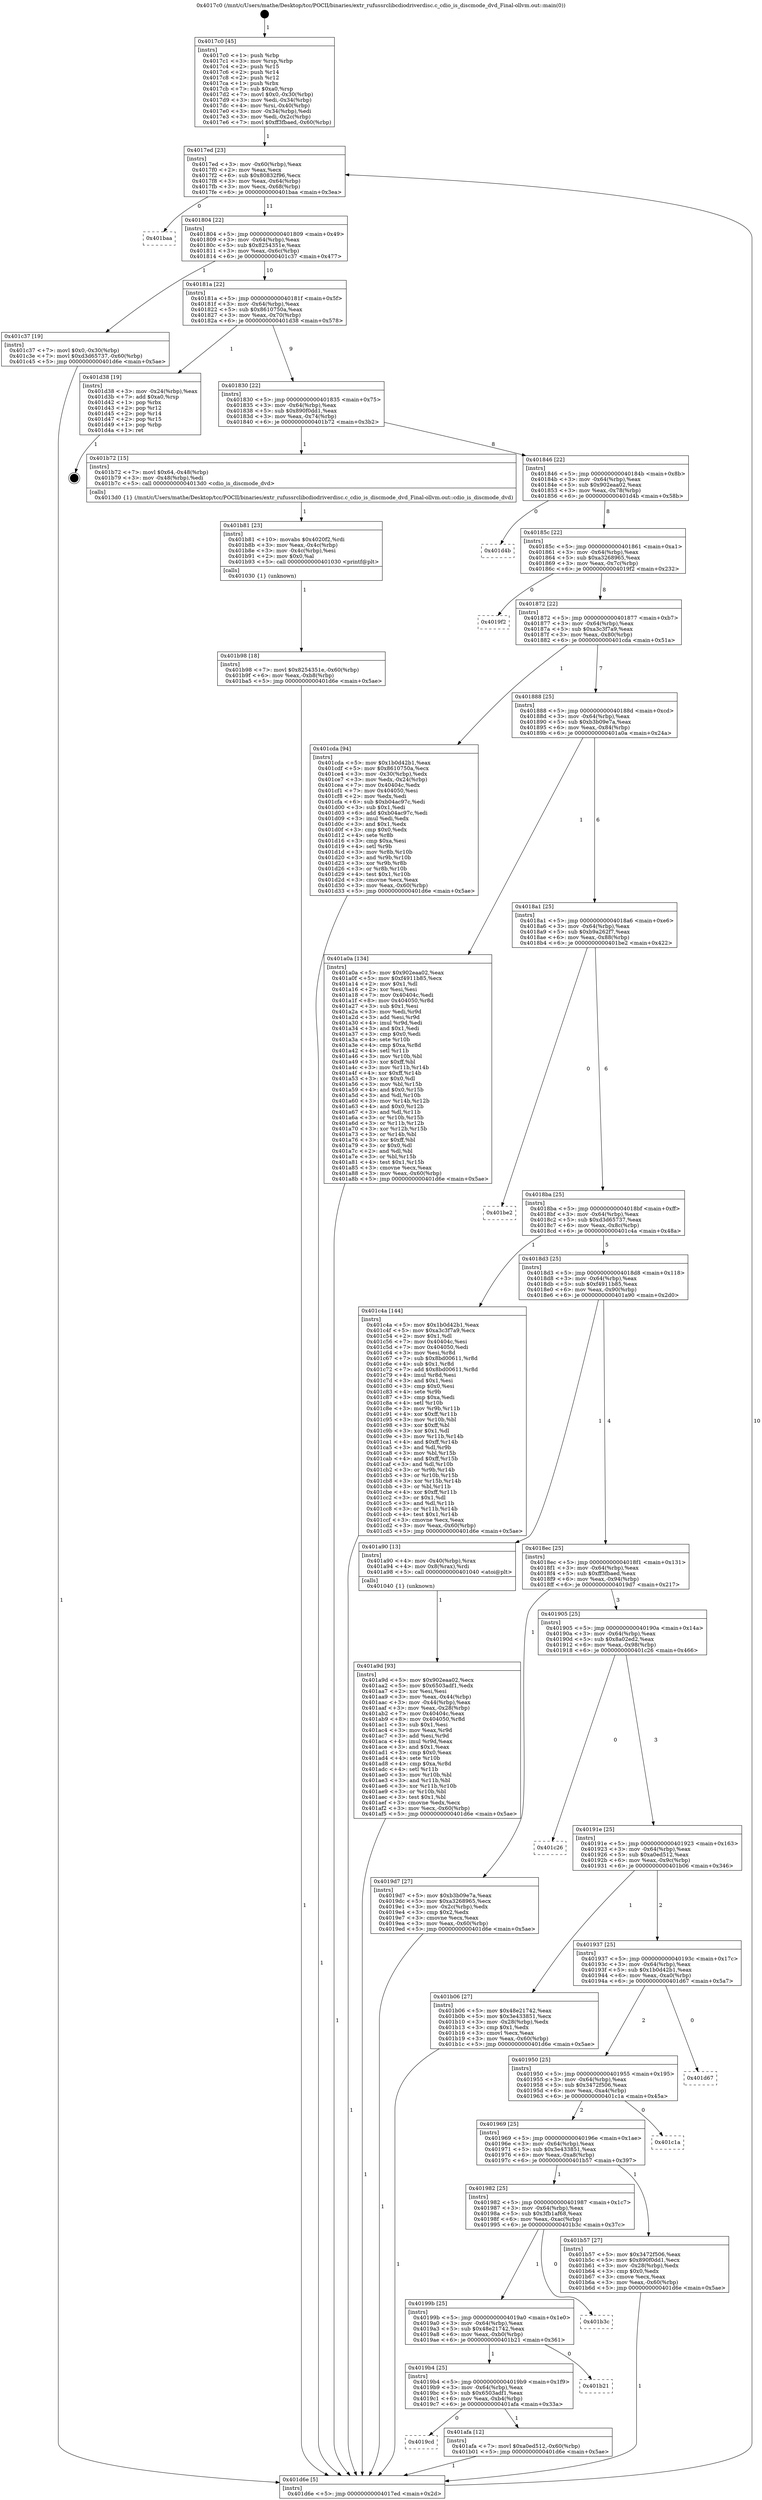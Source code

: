 digraph "0x4017c0" {
  label = "0x4017c0 (/mnt/c/Users/mathe/Desktop/tcc/POCII/binaries/extr_rufussrclibcdiodriverdisc.c_cdio_is_discmode_dvd_Final-ollvm.out::main(0))"
  labelloc = "t"
  node[shape=record]

  Entry [label="",width=0.3,height=0.3,shape=circle,fillcolor=black,style=filled]
  "0x4017ed" [label="{
     0x4017ed [23]\l
     | [instrs]\l
     &nbsp;&nbsp;0x4017ed \<+3\>: mov -0x60(%rbp),%eax\l
     &nbsp;&nbsp;0x4017f0 \<+2\>: mov %eax,%ecx\l
     &nbsp;&nbsp;0x4017f2 \<+6\>: sub $0x80832f96,%ecx\l
     &nbsp;&nbsp;0x4017f8 \<+3\>: mov %eax,-0x64(%rbp)\l
     &nbsp;&nbsp;0x4017fb \<+3\>: mov %ecx,-0x68(%rbp)\l
     &nbsp;&nbsp;0x4017fe \<+6\>: je 0000000000401baa \<main+0x3ea\>\l
  }"]
  "0x401baa" [label="{
     0x401baa\l
  }", style=dashed]
  "0x401804" [label="{
     0x401804 [22]\l
     | [instrs]\l
     &nbsp;&nbsp;0x401804 \<+5\>: jmp 0000000000401809 \<main+0x49\>\l
     &nbsp;&nbsp;0x401809 \<+3\>: mov -0x64(%rbp),%eax\l
     &nbsp;&nbsp;0x40180c \<+5\>: sub $0x8254351e,%eax\l
     &nbsp;&nbsp;0x401811 \<+3\>: mov %eax,-0x6c(%rbp)\l
     &nbsp;&nbsp;0x401814 \<+6\>: je 0000000000401c37 \<main+0x477\>\l
  }"]
  Exit [label="",width=0.3,height=0.3,shape=circle,fillcolor=black,style=filled,peripheries=2]
  "0x401c37" [label="{
     0x401c37 [19]\l
     | [instrs]\l
     &nbsp;&nbsp;0x401c37 \<+7\>: movl $0x0,-0x30(%rbp)\l
     &nbsp;&nbsp;0x401c3e \<+7\>: movl $0xd3d65737,-0x60(%rbp)\l
     &nbsp;&nbsp;0x401c45 \<+5\>: jmp 0000000000401d6e \<main+0x5ae\>\l
  }"]
  "0x40181a" [label="{
     0x40181a [22]\l
     | [instrs]\l
     &nbsp;&nbsp;0x40181a \<+5\>: jmp 000000000040181f \<main+0x5f\>\l
     &nbsp;&nbsp;0x40181f \<+3\>: mov -0x64(%rbp),%eax\l
     &nbsp;&nbsp;0x401822 \<+5\>: sub $0x8610750a,%eax\l
     &nbsp;&nbsp;0x401827 \<+3\>: mov %eax,-0x70(%rbp)\l
     &nbsp;&nbsp;0x40182a \<+6\>: je 0000000000401d38 \<main+0x578\>\l
  }"]
  "0x401b98" [label="{
     0x401b98 [18]\l
     | [instrs]\l
     &nbsp;&nbsp;0x401b98 \<+7\>: movl $0x8254351e,-0x60(%rbp)\l
     &nbsp;&nbsp;0x401b9f \<+6\>: mov %eax,-0xb8(%rbp)\l
     &nbsp;&nbsp;0x401ba5 \<+5\>: jmp 0000000000401d6e \<main+0x5ae\>\l
  }"]
  "0x401d38" [label="{
     0x401d38 [19]\l
     | [instrs]\l
     &nbsp;&nbsp;0x401d38 \<+3\>: mov -0x24(%rbp),%eax\l
     &nbsp;&nbsp;0x401d3b \<+7\>: add $0xa0,%rsp\l
     &nbsp;&nbsp;0x401d42 \<+1\>: pop %rbx\l
     &nbsp;&nbsp;0x401d43 \<+2\>: pop %r12\l
     &nbsp;&nbsp;0x401d45 \<+2\>: pop %r14\l
     &nbsp;&nbsp;0x401d47 \<+2\>: pop %r15\l
     &nbsp;&nbsp;0x401d49 \<+1\>: pop %rbp\l
     &nbsp;&nbsp;0x401d4a \<+1\>: ret\l
  }"]
  "0x401830" [label="{
     0x401830 [22]\l
     | [instrs]\l
     &nbsp;&nbsp;0x401830 \<+5\>: jmp 0000000000401835 \<main+0x75\>\l
     &nbsp;&nbsp;0x401835 \<+3\>: mov -0x64(%rbp),%eax\l
     &nbsp;&nbsp;0x401838 \<+5\>: sub $0x890f0dd1,%eax\l
     &nbsp;&nbsp;0x40183d \<+3\>: mov %eax,-0x74(%rbp)\l
     &nbsp;&nbsp;0x401840 \<+6\>: je 0000000000401b72 \<main+0x3b2\>\l
  }"]
  "0x401b81" [label="{
     0x401b81 [23]\l
     | [instrs]\l
     &nbsp;&nbsp;0x401b81 \<+10\>: movabs $0x4020f2,%rdi\l
     &nbsp;&nbsp;0x401b8b \<+3\>: mov %eax,-0x4c(%rbp)\l
     &nbsp;&nbsp;0x401b8e \<+3\>: mov -0x4c(%rbp),%esi\l
     &nbsp;&nbsp;0x401b91 \<+2\>: mov $0x0,%al\l
     &nbsp;&nbsp;0x401b93 \<+5\>: call 0000000000401030 \<printf@plt\>\l
     | [calls]\l
     &nbsp;&nbsp;0x401030 \{1\} (unknown)\l
  }"]
  "0x401b72" [label="{
     0x401b72 [15]\l
     | [instrs]\l
     &nbsp;&nbsp;0x401b72 \<+7\>: movl $0x64,-0x48(%rbp)\l
     &nbsp;&nbsp;0x401b79 \<+3\>: mov -0x48(%rbp),%edi\l
     &nbsp;&nbsp;0x401b7c \<+5\>: call 00000000004013d0 \<cdio_is_discmode_dvd\>\l
     | [calls]\l
     &nbsp;&nbsp;0x4013d0 \{1\} (/mnt/c/Users/mathe/Desktop/tcc/POCII/binaries/extr_rufussrclibcdiodriverdisc.c_cdio_is_discmode_dvd_Final-ollvm.out::cdio_is_discmode_dvd)\l
  }"]
  "0x401846" [label="{
     0x401846 [22]\l
     | [instrs]\l
     &nbsp;&nbsp;0x401846 \<+5\>: jmp 000000000040184b \<main+0x8b\>\l
     &nbsp;&nbsp;0x40184b \<+3\>: mov -0x64(%rbp),%eax\l
     &nbsp;&nbsp;0x40184e \<+5\>: sub $0x902eaa02,%eax\l
     &nbsp;&nbsp;0x401853 \<+3\>: mov %eax,-0x78(%rbp)\l
     &nbsp;&nbsp;0x401856 \<+6\>: je 0000000000401d4b \<main+0x58b\>\l
  }"]
  "0x4019cd" [label="{
     0x4019cd\l
  }", style=dashed]
  "0x401d4b" [label="{
     0x401d4b\l
  }", style=dashed]
  "0x40185c" [label="{
     0x40185c [22]\l
     | [instrs]\l
     &nbsp;&nbsp;0x40185c \<+5\>: jmp 0000000000401861 \<main+0xa1\>\l
     &nbsp;&nbsp;0x401861 \<+3\>: mov -0x64(%rbp),%eax\l
     &nbsp;&nbsp;0x401864 \<+5\>: sub $0xa3268965,%eax\l
     &nbsp;&nbsp;0x401869 \<+3\>: mov %eax,-0x7c(%rbp)\l
     &nbsp;&nbsp;0x40186c \<+6\>: je 00000000004019f2 \<main+0x232\>\l
  }"]
  "0x401afa" [label="{
     0x401afa [12]\l
     | [instrs]\l
     &nbsp;&nbsp;0x401afa \<+7\>: movl $0xa0ed512,-0x60(%rbp)\l
     &nbsp;&nbsp;0x401b01 \<+5\>: jmp 0000000000401d6e \<main+0x5ae\>\l
  }"]
  "0x4019f2" [label="{
     0x4019f2\l
  }", style=dashed]
  "0x401872" [label="{
     0x401872 [22]\l
     | [instrs]\l
     &nbsp;&nbsp;0x401872 \<+5\>: jmp 0000000000401877 \<main+0xb7\>\l
     &nbsp;&nbsp;0x401877 \<+3\>: mov -0x64(%rbp),%eax\l
     &nbsp;&nbsp;0x40187a \<+5\>: sub $0xa3c3f7a9,%eax\l
     &nbsp;&nbsp;0x40187f \<+3\>: mov %eax,-0x80(%rbp)\l
     &nbsp;&nbsp;0x401882 \<+6\>: je 0000000000401cda \<main+0x51a\>\l
  }"]
  "0x4019b4" [label="{
     0x4019b4 [25]\l
     | [instrs]\l
     &nbsp;&nbsp;0x4019b4 \<+5\>: jmp 00000000004019b9 \<main+0x1f9\>\l
     &nbsp;&nbsp;0x4019b9 \<+3\>: mov -0x64(%rbp),%eax\l
     &nbsp;&nbsp;0x4019bc \<+5\>: sub $0x6503adf1,%eax\l
     &nbsp;&nbsp;0x4019c1 \<+6\>: mov %eax,-0xb4(%rbp)\l
     &nbsp;&nbsp;0x4019c7 \<+6\>: je 0000000000401afa \<main+0x33a\>\l
  }"]
  "0x401cda" [label="{
     0x401cda [94]\l
     | [instrs]\l
     &nbsp;&nbsp;0x401cda \<+5\>: mov $0x1b0d42b1,%eax\l
     &nbsp;&nbsp;0x401cdf \<+5\>: mov $0x8610750a,%ecx\l
     &nbsp;&nbsp;0x401ce4 \<+3\>: mov -0x30(%rbp),%edx\l
     &nbsp;&nbsp;0x401ce7 \<+3\>: mov %edx,-0x24(%rbp)\l
     &nbsp;&nbsp;0x401cea \<+7\>: mov 0x40404c,%edx\l
     &nbsp;&nbsp;0x401cf1 \<+7\>: mov 0x404050,%esi\l
     &nbsp;&nbsp;0x401cf8 \<+2\>: mov %edx,%edi\l
     &nbsp;&nbsp;0x401cfa \<+6\>: sub $0xb04ac97c,%edi\l
     &nbsp;&nbsp;0x401d00 \<+3\>: sub $0x1,%edi\l
     &nbsp;&nbsp;0x401d03 \<+6\>: add $0xb04ac97c,%edi\l
     &nbsp;&nbsp;0x401d09 \<+3\>: imul %edi,%edx\l
     &nbsp;&nbsp;0x401d0c \<+3\>: and $0x1,%edx\l
     &nbsp;&nbsp;0x401d0f \<+3\>: cmp $0x0,%edx\l
     &nbsp;&nbsp;0x401d12 \<+4\>: sete %r8b\l
     &nbsp;&nbsp;0x401d16 \<+3\>: cmp $0xa,%esi\l
     &nbsp;&nbsp;0x401d19 \<+4\>: setl %r9b\l
     &nbsp;&nbsp;0x401d1d \<+3\>: mov %r8b,%r10b\l
     &nbsp;&nbsp;0x401d20 \<+3\>: and %r9b,%r10b\l
     &nbsp;&nbsp;0x401d23 \<+3\>: xor %r9b,%r8b\l
     &nbsp;&nbsp;0x401d26 \<+3\>: or %r8b,%r10b\l
     &nbsp;&nbsp;0x401d29 \<+4\>: test $0x1,%r10b\l
     &nbsp;&nbsp;0x401d2d \<+3\>: cmovne %ecx,%eax\l
     &nbsp;&nbsp;0x401d30 \<+3\>: mov %eax,-0x60(%rbp)\l
     &nbsp;&nbsp;0x401d33 \<+5\>: jmp 0000000000401d6e \<main+0x5ae\>\l
  }"]
  "0x401888" [label="{
     0x401888 [25]\l
     | [instrs]\l
     &nbsp;&nbsp;0x401888 \<+5\>: jmp 000000000040188d \<main+0xcd\>\l
     &nbsp;&nbsp;0x40188d \<+3\>: mov -0x64(%rbp),%eax\l
     &nbsp;&nbsp;0x401890 \<+5\>: sub $0xb3b09e7a,%eax\l
     &nbsp;&nbsp;0x401895 \<+6\>: mov %eax,-0x84(%rbp)\l
     &nbsp;&nbsp;0x40189b \<+6\>: je 0000000000401a0a \<main+0x24a\>\l
  }"]
  "0x401b21" [label="{
     0x401b21\l
  }", style=dashed]
  "0x401a0a" [label="{
     0x401a0a [134]\l
     | [instrs]\l
     &nbsp;&nbsp;0x401a0a \<+5\>: mov $0x902eaa02,%eax\l
     &nbsp;&nbsp;0x401a0f \<+5\>: mov $0xf4911b85,%ecx\l
     &nbsp;&nbsp;0x401a14 \<+2\>: mov $0x1,%dl\l
     &nbsp;&nbsp;0x401a16 \<+2\>: xor %esi,%esi\l
     &nbsp;&nbsp;0x401a18 \<+7\>: mov 0x40404c,%edi\l
     &nbsp;&nbsp;0x401a1f \<+8\>: mov 0x404050,%r8d\l
     &nbsp;&nbsp;0x401a27 \<+3\>: sub $0x1,%esi\l
     &nbsp;&nbsp;0x401a2a \<+3\>: mov %edi,%r9d\l
     &nbsp;&nbsp;0x401a2d \<+3\>: add %esi,%r9d\l
     &nbsp;&nbsp;0x401a30 \<+4\>: imul %r9d,%edi\l
     &nbsp;&nbsp;0x401a34 \<+3\>: and $0x1,%edi\l
     &nbsp;&nbsp;0x401a37 \<+3\>: cmp $0x0,%edi\l
     &nbsp;&nbsp;0x401a3a \<+4\>: sete %r10b\l
     &nbsp;&nbsp;0x401a3e \<+4\>: cmp $0xa,%r8d\l
     &nbsp;&nbsp;0x401a42 \<+4\>: setl %r11b\l
     &nbsp;&nbsp;0x401a46 \<+3\>: mov %r10b,%bl\l
     &nbsp;&nbsp;0x401a49 \<+3\>: xor $0xff,%bl\l
     &nbsp;&nbsp;0x401a4c \<+3\>: mov %r11b,%r14b\l
     &nbsp;&nbsp;0x401a4f \<+4\>: xor $0xff,%r14b\l
     &nbsp;&nbsp;0x401a53 \<+3\>: xor $0x0,%dl\l
     &nbsp;&nbsp;0x401a56 \<+3\>: mov %bl,%r15b\l
     &nbsp;&nbsp;0x401a59 \<+4\>: and $0x0,%r15b\l
     &nbsp;&nbsp;0x401a5d \<+3\>: and %dl,%r10b\l
     &nbsp;&nbsp;0x401a60 \<+3\>: mov %r14b,%r12b\l
     &nbsp;&nbsp;0x401a63 \<+4\>: and $0x0,%r12b\l
     &nbsp;&nbsp;0x401a67 \<+3\>: and %dl,%r11b\l
     &nbsp;&nbsp;0x401a6a \<+3\>: or %r10b,%r15b\l
     &nbsp;&nbsp;0x401a6d \<+3\>: or %r11b,%r12b\l
     &nbsp;&nbsp;0x401a70 \<+3\>: xor %r12b,%r15b\l
     &nbsp;&nbsp;0x401a73 \<+3\>: or %r14b,%bl\l
     &nbsp;&nbsp;0x401a76 \<+3\>: xor $0xff,%bl\l
     &nbsp;&nbsp;0x401a79 \<+3\>: or $0x0,%dl\l
     &nbsp;&nbsp;0x401a7c \<+2\>: and %dl,%bl\l
     &nbsp;&nbsp;0x401a7e \<+3\>: or %bl,%r15b\l
     &nbsp;&nbsp;0x401a81 \<+4\>: test $0x1,%r15b\l
     &nbsp;&nbsp;0x401a85 \<+3\>: cmovne %ecx,%eax\l
     &nbsp;&nbsp;0x401a88 \<+3\>: mov %eax,-0x60(%rbp)\l
     &nbsp;&nbsp;0x401a8b \<+5\>: jmp 0000000000401d6e \<main+0x5ae\>\l
  }"]
  "0x4018a1" [label="{
     0x4018a1 [25]\l
     | [instrs]\l
     &nbsp;&nbsp;0x4018a1 \<+5\>: jmp 00000000004018a6 \<main+0xe6\>\l
     &nbsp;&nbsp;0x4018a6 \<+3\>: mov -0x64(%rbp),%eax\l
     &nbsp;&nbsp;0x4018a9 \<+5\>: sub $0xb9a262f7,%eax\l
     &nbsp;&nbsp;0x4018ae \<+6\>: mov %eax,-0x88(%rbp)\l
     &nbsp;&nbsp;0x4018b4 \<+6\>: je 0000000000401be2 \<main+0x422\>\l
  }"]
  "0x40199b" [label="{
     0x40199b [25]\l
     | [instrs]\l
     &nbsp;&nbsp;0x40199b \<+5\>: jmp 00000000004019a0 \<main+0x1e0\>\l
     &nbsp;&nbsp;0x4019a0 \<+3\>: mov -0x64(%rbp),%eax\l
     &nbsp;&nbsp;0x4019a3 \<+5\>: sub $0x48e21742,%eax\l
     &nbsp;&nbsp;0x4019a8 \<+6\>: mov %eax,-0xb0(%rbp)\l
     &nbsp;&nbsp;0x4019ae \<+6\>: je 0000000000401b21 \<main+0x361\>\l
  }"]
  "0x401be2" [label="{
     0x401be2\l
  }", style=dashed]
  "0x4018ba" [label="{
     0x4018ba [25]\l
     | [instrs]\l
     &nbsp;&nbsp;0x4018ba \<+5\>: jmp 00000000004018bf \<main+0xff\>\l
     &nbsp;&nbsp;0x4018bf \<+3\>: mov -0x64(%rbp),%eax\l
     &nbsp;&nbsp;0x4018c2 \<+5\>: sub $0xd3d65737,%eax\l
     &nbsp;&nbsp;0x4018c7 \<+6\>: mov %eax,-0x8c(%rbp)\l
     &nbsp;&nbsp;0x4018cd \<+6\>: je 0000000000401c4a \<main+0x48a\>\l
  }"]
  "0x401b3c" [label="{
     0x401b3c\l
  }", style=dashed]
  "0x401c4a" [label="{
     0x401c4a [144]\l
     | [instrs]\l
     &nbsp;&nbsp;0x401c4a \<+5\>: mov $0x1b0d42b1,%eax\l
     &nbsp;&nbsp;0x401c4f \<+5\>: mov $0xa3c3f7a9,%ecx\l
     &nbsp;&nbsp;0x401c54 \<+2\>: mov $0x1,%dl\l
     &nbsp;&nbsp;0x401c56 \<+7\>: mov 0x40404c,%esi\l
     &nbsp;&nbsp;0x401c5d \<+7\>: mov 0x404050,%edi\l
     &nbsp;&nbsp;0x401c64 \<+3\>: mov %esi,%r8d\l
     &nbsp;&nbsp;0x401c67 \<+7\>: sub $0x8bd00611,%r8d\l
     &nbsp;&nbsp;0x401c6e \<+4\>: sub $0x1,%r8d\l
     &nbsp;&nbsp;0x401c72 \<+7\>: add $0x8bd00611,%r8d\l
     &nbsp;&nbsp;0x401c79 \<+4\>: imul %r8d,%esi\l
     &nbsp;&nbsp;0x401c7d \<+3\>: and $0x1,%esi\l
     &nbsp;&nbsp;0x401c80 \<+3\>: cmp $0x0,%esi\l
     &nbsp;&nbsp;0x401c83 \<+4\>: sete %r9b\l
     &nbsp;&nbsp;0x401c87 \<+3\>: cmp $0xa,%edi\l
     &nbsp;&nbsp;0x401c8a \<+4\>: setl %r10b\l
     &nbsp;&nbsp;0x401c8e \<+3\>: mov %r9b,%r11b\l
     &nbsp;&nbsp;0x401c91 \<+4\>: xor $0xff,%r11b\l
     &nbsp;&nbsp;0x401c95 \<+3\>: mov %r10b,%bl\l
     &nbsp;&nbsp;0x401c98 \<+3\>: xor $0xff,%bl\l
     &nbsp;&nbsp;0x401c9b \<+3\>: xor $0x1,%dl\l
     &nbsp;&nbsp;0x401c9e \<+3\>: mov %r11b,%r14b\l
     &nbsp;&nbsp;0x401ca1 \<+4\>: and $0xff,%r14b\l
     &nbsp;&nbsp;0x401ca5 \<+3\>: and %dl,%r9b\l
     &nbsp;&nbsp;0x401ca8 \<+3\>: mov %bl,%r15b\l
     &nbsp;&nbsp;0x401cab \<+4\>: and $0xff,%r15b\l
     &nbsp;&nbsp;0x401caf \<+3\>: and %dl,%r10b\l
     &nbsp;&nbsp;0x401cb2 \<+3\>: or %r9b,%r14b\l
     &nbsp;&nbsp;0x401cb5 \<+3\>: or %r10b,%r15b\l
     &nbsp;&nbsp;0x401cb8 \<+3\>: xor %r15b,%r14b\l
     &nbsp;&nbsp;0x401cbb \<+3\>: or %bl,%r11b\l
     &nbsp;&nbsp;0x401cbe \<+4\>: xor $0xff,%r11b\l
     &nbsp;&nbsp;0x401cc2 \<+3\>: or $0x1,%dl\l
     &nbsp;&nbsp;0x401cc5 \<+3\>: and %dl,%r11b\l
     &nbsp;&nbsp;0x401cc8 \<+3\>: or %r11b,%r14b\l
     &nbsp;&nbsp;0x401ccb \<+4\>: test $0x1,%r14b\l
     &nbsp;&nbsp;0x401ccf \<+3\>: cmovne %ecx,%eax\l
     &nbsp;&nbsp;0x401cd2 \<+3\>: mov %eax,-0x60(%rbp)\l
     &nbsp;&nbsp;0x401cd5 \<+5\>: jmp 0000000000401d6e \<main+0x5ae\>\l
  }"]
  "0x4018d3" [label="{
     0x4018d3 [25]\l
     | [instrs]\l
     &nbsp;&nbsp;0x4018d3 \<+5\>: jmp 00000000004018d8 \<main+0x118\>\l
     &nbsp;&nbsp;0x4018d8 \<+3\>: mov -0x64(%rbp),%eax\l
     &nbsp;&nbsp;0x4018db \<+5\>: sub $0xf4911b85,%eax\l
     &nbsp;&nbsp;0x4018e0 \<+6\>: mov %eax,-0x90(%rbp)\l
     &nbsp;&nbsp;0x4018e6 \<+6\>: je 0000000000401a90 \<main+0x2d0\>\l
  }"]
  "0x401982" [label="{
     0x401982 [25]\l
     | [instrs]\l
     &nbsp;&nbsp;0x401982 \<+5\>: jmp 0000000000401987 \<main+0x1c7\>\l
     &nbsp;&nbsp;0x401987 \<+3\>: mov -0x64(%rbp),%eax\l
     &nbsp;&nbsp;0x40198a \<+5\>: sub $0x3fb1af68,%eax\l
     &nbsp;&nbsp;0x40198f \<+6\>: mov %eax,-0xac(%rbp)\l
     &nbsp;&nbsp;0x401995 \<+6\>: je 0000000000401b3c \<main+0x37c\>\l
  }"]
  "0x401a90" [label="{
     0x401a90 [13]\l
     | [instrs]\l
     &nbsp;&nbsp;0x401a90 \<+4\>: mov -0x40(%rbp),%rax\l
     &nbsp;&nbsp;0x401a94 \<+4\>: mov 0x8(%rax),%rdi\l
     &nbsp;&nbsp;0x401a98 \<+5\>: call 0000000000401040 \<atoi@plt\>\l
     | [calls]\l
     &nbsp;&nbsp;0x401040 \{1\} (unknown)\l
  }"]
  "0x4018ec" [label="{
     0x4018ec [25]\l
     | [instrs]\l
     &nbsp;&nbsp;0x4018ec \<+5\>: jmp 00000000004018f1 \<main+0x131\>\l
     &nbsp;&nbsp;0x4018f1 \<+3\>: mov -0x64(%rbp),%eax\l
     &nbsp;&nbsp;0x4018f4 \<+5\>: sub $0xff3fbaed,%eax\l
     &nbsp;&nbsp;0x4018f9 \<+6\>: mov %eax,-0x94(%rbp)\l
     &nbsp;&nbsp;0x4018ff \<+6\>: je 00000000004019d7 \<main+0x217\>\l
  }"]
  "0x401b57" [label="{
     0x401b57 [27]\l
     | [instrs]\l
     &nbsp;&nbsp;0x401b57 \<+5\>: mov $0x3472f506,%eax\l
     &nbsp;&nbsp;0x401b5c \<+5\>: mov $0x890f0dd1,%ecx\l
     &nbsp;&nbsp;0x401b61 \<+3\>: mov -0x28(%rbp),%edx\l
     &nbsp;&nbsp;0x401b64 \<+3\>: cmp $0x0,%edx\l
     &nbsp;&nbsp;0x401b67 \<+3\>: cmove %ecx,%eax\l
     &nbsp;&nbsp;0x401b6a \<+3\>: mov %eax,-0x60(%rbp)\l
     &nbsp;&nbsp;0x401b6d \<+5\>: jmp 0000000000401d6e \<main+0x5ae\>\l
  }"]
  "0x4019d7" [label="{
     0x4019d7 [27]\l
     | [instrs]\l
     &nbsp;&nbsp;0x4019d7 \<+5\>: mov $0xb3b09e7a,%eax\l
     &nbsp;&nbsp;0x4019dc \<+5\>: mov $0xa3268965,%ecx\l
     &nbsp;&nbsp;0x4019e1 \<+3\>: mov -0x2c(%rbp),%edx\l
     &nbsp;&nbsp;0x4019e4 \<+3\>: cmp $0x2,%edx\l
     &nbsp;&nbsp;0x4019e7 \<+3\>: cmovne %ecx,%eax\l
     &nbsp;&nbsp;0x4019ea \<+3\>: mov %eax,-0x60(%rbp)\l
     &nbsp;&nbsp;0x4019ed \<+5\>: jmp 0000000000401d6e \<main+0x5ae\>\l
  }"]
  "0x401905" [label="{
     0x401905 [25]\l
     | [instrs]\l
     &nbsp;&nbsp;0x401905 \<+5\>: jmp 000000000040190a \<main+0x14a\>\l
     &nbsp;&nbsp;0x40190a \<+3\>: mov -0x64(%rbp),%eax\l
     &nbsp;&nbsp;0x40190d \<+5\>: sub $0x8a02ed2,%eax\l
     &nbsp;&nbsp;0x401912 \<+6\>: mov %eax,-0x98(%rbp)\l
     &nbsp;&nbsp;0x401918 \<+6\>: je 0000000000401c26 \<main+0x466\>\l
  }"]
  "0x401d6e" [label="{
     0x401d6e [5]\l
     | [instrs]\l
     &nbsp;&nbsp;0x401d6e \<+5\>: jmp 00000000004017ed \<main+0x2d\>\l
  }"]
  "0x4017c0" [label="{
     0x4017c0 [45]\l
     | [instrs]\l
     &nbsp;&nbsp;0x4017c0 \<+1\>: push %rbp\l
     &nbsp;&nbsp;0x4017c1 \<+3\>: mov %rsp,%rbp\l
     &nbsp;&nbsp;0x4017c4 \<+2\>: push %r15\l
     &nbsp;&nbsp;0x4017c6 \<+2\>: push %r14\l
     &nbsp;&nbsp;0x4017c8 \<+2\>: push %r12\l
     &nbsp;&nbsp;0x4017ca \<+1\>: push %rbx\l
     &nbsp;&nbsp;0x4017cb \<+7\>: sub $0xa0,%rsp\l
     &nbsp;&nbsp;0x4017d2 \<+7\>: movl $0x0,-0x30(%rbp)\l
     &nbsp;&nbsp;0x4017d9 \<+3\>: mov %edi,-0x34(%rbp)\l
     &nbsp;&nbsp;0x4017dc \<+4\>: mov %rsi,-0x40(%rbp)\l
     &nbsp;&nbsp;0x4017e0 \<+3\>: mov -0x34(%rbp),%edi\l
     &nbsp;&nbsp;0x4017e3 \<+3\>: mov %edi,-0x2c(%rbp)\l
     &nbsp;&nbsp;0x4017e6 \<+7\>: movl $0xff3fbaed,-0x60(%rbp)\l
  }"]
  "0x401a9d" [label="{
     0x401a9d [93]\l
     | [instrs]\l
     &nbsp;&nbsp;0x401a9d \<+5\>: mov $0x902eaa02,%ecx\l
     &nbsp;&nbsp;0x401aa2 \<+5\>: mov $0x6503adf1,%edx\l
     &nbsp;&nbsp;0x401aa7 \<+2\>: xor %esi,%esi\l
     &nbsp;&nbsp;0x401aa9 \<+3\>: mov %eax,-0x44(%rbp)\l
     &nbsp;&nbsp;0x401aac \<+3\>: mov -0x44(%rbp),%eax\l
     &nbsp;&nbsp;0x401aaf \<+3\>: mov %eax,-0x28(%rbp)\l
     &nbsp;&nbsp;0x401ab2 \<+7\>: mov 0x40404c,%eax\l
     &nbsp;&nbsp;0x401ab9 \<+8\>: mov 0x404050,%r8d\l
     &nbsp;&nbsp;0x401ac1 \<+3\>: sub $0x1,%esi\l
     &nbsp;&nbsp;0x401ac4 \<+3\>: mov %eax,%r9d\l
     &nbsp;&nbsp;0x401ac7 \<+3\>: add %esi,%r9d\l
     &nbsp;&nbsp;0x401aca \<+4\>: imul %r9d,%eax\l
     &nbsp;&nbsp;0x401ace \<+3\>: and $0x1,%eax\l
     &nbsp;&nbsp;0x401ad1 \<+3\>: cmp $0x0,%eax\l
     &nbsp;&nbsp;0x401ad4 \<+4\>: sete %r10b\l
     &nbsp;&nbsp;0x401ad8 \<+4\>: cmp $0xa,%r8d\l
     &nbsp;&nbsp;0x401adc \<+4\>: setl %r11b\l
     &nbsp;&nbsp;0x401ae0 \<+3\>: mov %r10b,%bl\l
     &nbsp;&nbsp;0x401ae3 \<+3\>: and %r11b,%bl\l
     &nbsp;&nbsp;0x401ae6 \<+3\>: xor %r11b,%r10b\l
     &nbsp;&nbsp;0x401ae9 \<+3\>: or %r10b,%bl\l
     &nbsp;&nbsp;0x401aec \<+3\>: test $0x1,%bl\l
     &nbsp;&nbsp;0x401aef \<+3\>: cmovne %edx,%ecx\l
     &nbsp;&nbsp;0x401af2 \<+3\>: mov %ecx,-0x60(%rbp)\l
     &nbsp;&nbsp;0x401af5 \<+5\>: jmp 0000000000401d6e \<main+0x5ae\>\l
  }"]
  "0x401969" [label="{
     0x401969 [25]\l
     | [instrs]\l
     &nbsp;&nbsp;0x401969 \<+5\>: jmp 000000000040196e \<main+0x1ae\>\l
     &nbsp;&nbsp;0x40196e \<+3\>: mov -0x64(%rbp),%eax\l
     &nbsp;&nbsp;0x401971 \<+5\>: sub $0x3e433851,%eax\l
     &nbsp;&nbsp;0x401976 \<+6\>: mov %eax,-0xa8(%rbp)\l
     &nbsp;&nbsp;0x40197c \<+6\>: je 0000000000401b57 \<main+0x397\>\l
  }"]
  "0x401c26" [label="{
     0x401c26\l
  }", style=dashed]
  "0x40191e" [label="{
     0x40191e [25]\l
     | [instrs]\l
     &nbsp;&nbsp;0x40191e \<+5\>: jmp 0000000000401923 \<main+0x163\>\l
     &nbsp;&nbsp;0x401923 \<+3\>: mov -0x64(%rbp),%eax\l
     &nbsp;&nbsp;0x401926 \<+5\>: sub $0xa0ed512,%eax\l
     &nbsp;&nbsp;0x40192b \<+6\>: mov %eax,-0x9c(%rbp)\l
     &nbsp;&nbsp;0x401931 \<+6\>: je 0000000000401b06 \<main+0x346\>\l
  }"]
  "0x401c1a" [label="{
     0x401c1a\l
  }", style=dashed]
  "0x401b06" [label="{
     0x401b06 [27]\l
     | [instrs]\l
     &nbsp;&nbsp;0x401b06 \<+5\>: mov $0x48e21742,%eax\l
     &nbsp;&nbsp;0x401b0b \<+5\>: mov $0x3e433851,%ecx\l
     &nbsp;&nbsp;0x401b10 \<+3\>: mov -0x28(%rbp),%edx\l
     &nbsp;&nbsp;0x401b13 \<+3\>: cmp $0x1,%edx\l
     &nbsp;&nbsp;0x401b16 \<+3\>: cmovl %ecx,%eax\l
     &nbsp;&nbsp;0x401b19 \<+3\>: mov %eax,-0x60(%rbp)\l
     &nbsp;&nbsp;0x401b1c \<+5\>: jmp 0000000000401d6e \<main+0x5ae\>\l
  }"]
  "0x401937" [label="{
     0x401937 [25]\l
     | [instrs]\l
     &nbsp;&nbsp;0x401937 \<+5\>: jmp 000000000040193c \<main+0x17c\>\l
     &nbsp;&nbsp;0x40193c \<+3\>: mov -0x64(%rbp),%eax\l
     &nbsp;&nbsp;0x40193f \<+5\>: sub $0x1b0d42b1,%eax\l
     &nbsp;&nbsp;0x401944 \<+6\>: mov %eax,-0xa0(%rbp)\l
     &nbsp;&nbsp;0x40194a \<+6\>: je 0000000000401d67 \<main+0x5a7\>\l
  }"]
  "0x401950" [label="{
     0x401950 [25]\l
     | [instrs]\l
     &nbsp;&nbsp;0x401950 \<+5\>: jmp 0000000000401955 \<main+0x195\>\l
     &nbsp;&nbsp;0x401955 \<+3\>: mov -0x64(%rbp),%eax\l
     &nbsp;&nbsp;0x401958 \<+5\>: sub $0x3472f506,%eax\l
     &nbsp;&nbsp;0x40195d \<+6\>: mov %eax,-0xa4(%rbp)\l
     &nbsp;&nbsp;0x401963 \<+6\>: je 0000000000401c1a \<main+0x45a\>\l
  }"]
  "0x401d67" [label="{
     0x401d67\l
  }", style=dashed]
  Entry -> "0x4017c0" [label=" 1"]
  "0x4017ed" -> "0x401baa" [label=" 0"]
  "0x4017ed" -> "0x401804" [label=" 11"]
  "0x401d38" -> Exit [label=" 1"]
  "0x401804" -> "0x401c37" [label=" 1"]
  "0x401804" -> "0x40181a" [label=" 10"]
  "0x401cda" -> "0x401d6e" [label=" 1"]
  "0x40181a" -> "0x401d38" [label=" 1"]
  "0x40181a" -> "0x401830" [label=" 9"]
  "0x401c4a" -> "0x401d6e" [label=" 1"]
  "0x401830" -> "0x401b72" [label=" 1"]
  "0x401830" -> "0x401846" [label=" 8"]
  "0x401c37" -> "0x401d6e" [label=" 1"]
  "0x401846" -> "0x401d4b" [label=" 0"]
  "0x401846" -> "0x40185c" [label=" 8"]
  "0x401b98" -> "0x401d6e" [label=" 1"]
  "0x40185c" -> "0x4019f2" [label=" 0"]
  "0x40185c" -> "0x401872" [label=" 8"]
  "0x401b81" -> "0x401b98" [label=" 1"]
  "0x401872" -> "0x401cda" [label=" 1"]
  "0x401872" -> "0x401888" [label=" 7"]
  "0x401b57" -> "0x401d6e" [label=" 1"]
  "0x401888" -> "0x401a0a" [label=" 1"]
  "0x401888" -> "0x4018a1" [label=" 6"]
  "0x401b06" -> "0x401d6e" [label=" 1"]
  "0x4018a1" -> "0x401be2" [label=" 0"]
  "0x4018a1" -> "0x4018ba" [label=" 6"]
  "0x4019b4" -> "0x4019cd" [label=" 0"]
  "0x4018ba" -> "0x401c4a" [label=" 1"]
  "0x4018ba" -> "0x4018d3" [label=" 5"]
  "0x4019b4" -> "0x401afa" [label=" 1"]
  "0x4018d3" -> "0x401a90" [label=" 1"]
  "0x4018d3" -> "0x4018ec" [label=" 4"]
  "0x40199b" -> "0x4019b4" [label=" 1"]
  "0x4018ec" -> "0x4019d7" [label=" 1"]
  "0x4018ec" -> "0x401905" [label=" 3"]
  "0x4019d7" -> "0x401d6e" [label=" 1"]
  "0x4017c0" -> "0x4017ed" [label=" 1"]
  "0x401d6e" -> "0x4017ed" [label=" 10"]
  "0x401a0a" -> "0x401d6e" [label=" 1"]
  "0x401a90" -> "0x401a9d" [label=" 1"]
  "0x401a9d" -> "0x401d6e" [label=" 1"]
  "0x40199b" -> "0x401b21" [label=" 0"]
  "0x401905" -> "0x401c26" [label=" 0"]
  "0x401905" -> "0x40191e" [label=" 3"]
  "0x401982" -> "0x40199b" [label=" 1"]
  "0x40191e" -> "0x401b06" [label=" 1"]
  "0x40191e" -> "0x401937" [label=" 2"]
  "0x401982" -> "0x401b3c" [label=" 0"]
  "0x401937" -> "0x401d67" [label=" 0"]
  "0x401937" -> "0x401950" [label=" 2"]
  "0x401b72" -> "0x401b81" [label=" 1"]
  "0x401950" -> "0x401c1a" [label=" 0"]
  "0x401950" -> "0x401969" [label=" 2"]
  "0x401afa" -> "0x401d6e" [label=" 1"]
  "0x401969" -> "0x401b57" [label=" 1"]
  "0x401969" -> "0x401982" [label=" 1"]
}
